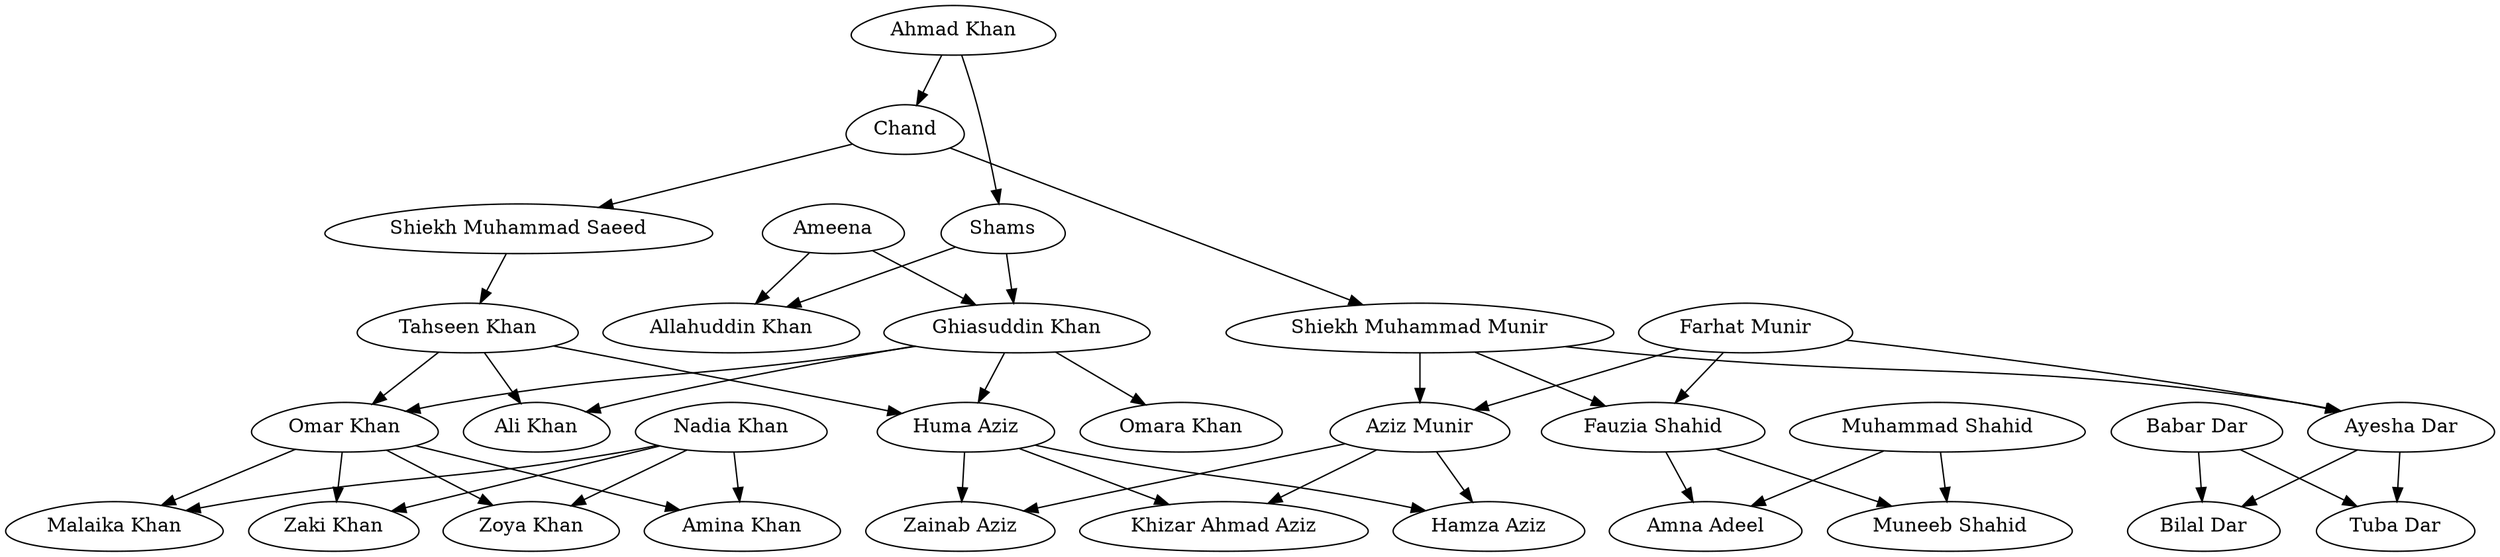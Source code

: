digraph "pet-shop" {
	node [shape=plaintext]
	node [shape=egg]
	"Hamza Aziz"
	node [shape=egg]
	"Aziz Munir"
	"Aziz Munir" -> "Hamza Aziz"
	"Aziz Munir" -> "Zainab Aziz"
	"Aziz Munir" -> "Khizar Ahmad Aziz"
	node [shape=egg]
	"Huma Aziz"
	"Huma Aziz" -> "Hamza Aziz"
	"Huma Aziz" -> "Zainab Aziz"
	"Huma Aziz" -> "Khizar Ahmad Aziz"
	node [shape=egg]
	"Zainab Aziz"
	node [shape=egg]
	"Khizar Ahmad Aziz"
	node [shape=egg]
	"Ghiasuddin Khan"
	"Ghiasuddin Khan" -> "Huma Aziz"
	"Ghiasuddin Khan" -> "Omar Khan"
	"Ghiasuddin Khan" -> "Ali Khan"
	"Ghiasuddin Khan" -> "Omara Khan"
	node [shape=egg]
	"Shiekh Muhammad Munir"
	"Shiekh Muhammad Munir" -> "Aziz Munir"
	"Shiekh Muhammad Munir" -> "Fauzia Shahid"
	"Shiekh Muhammad Munir" -> "Ayesha Dar"
	node [shape=egg]
	"Tahseen Khan"
	"Tahseen Khan" -> "Huma Aziz"
	"Tahseen Khan" -> "Omar Khan"
	"Tahseen Khan" -> "Ali Khan"
	node [shape=egg]
	"Omar Khan"
	"Omar Khan" -> "Zoya Khan"
	"Omar Khan" -> "Amina Khan"
	"Omar Khan" -> "Malaika Khan"
	"Omar Khan" -> "Zaki Khan"
	node [shape=egg]
	"Nadia Khan"
	"Nadia Khan" -> "Zoya Khan"
	"Nadia Khan" -> "Amina Khan"
	"Nadia Khan" -> "Malaika Khan"
	"Nadia Khan" -> "Zaki Khan"
	node [shape=egg]
	"Zoya Khan"
	node [shape=egg]
	"Amina Khan"
	node [shape=egg]
	"Malaika Khan"
	node [shape=egg]
	"Zaki Khan"
	node [shape=egg]
	"Ali Khan"
	node [shape=egg]
	"Omara Khan"
	node [shape=egg]
	"Shiekh Muhammad Saeed"
	"Shiekh Muhammad Saeed" -> "Tahseen Khan"
	node [shape=egg]
	Chand
	Chand -> "Shiekh Muhammad Munir"
	Chand -> "Shiekh Muhammad Saeed"
	node [shape=egg]
	Shams
	Shams -> "Ghiasuddin Khan"
	Shams -> "Allahuddin Khan"
	node [shape=egg]
	"Ahmad Khan"
	"Ahmad Khan" -> Shams
	"Ahmad Khan" -> Chand
	node [shape=egg]
	"Farhat Munir"
	"Farhat Munir" -> "Aziz Munir"
	"Farhat Munir" -> "Fauzia Shahid"
	"Farhat Munir" -> "Ayesha Dar"
	node [shape=egg]
	"Fauzia Shahid"
	"Fauzia Shahid" -> "Muneeb Shahid"
	"Fauzia Shahid" -> "Amna Adeel"
	node [shape=egg]
	"Ayesha Dar"
	"Ayesha Dar" -> "Bilal Dar"
	"Ayesha Dar" -> "Tuba Dar"
	node [shape=egg]
	"Babar Dar"
	"Babar Dar" -> "Bilal Dar"
	"Babar Dar" -> "Tuba Dar"
	node [shape=egg]
	"Bilal Dar"
	node [shape=egg]
	"Muhammad Shahid"
	"Muhammad Shahid" -> "Muneeb Shahid"
	"Muhammad Shahid" -> "Amna Adeel"
	node [shape=egg]
	"Muneeb Shahid"
	node [shape=egg]
	Ameena
	Ameena -> "Ghiasuddin Khan"
	Ameena -> "Allahuddin Khan"
	node [shape=egg]
	"Tuba Dar"
	node [shape=egg]
	"Amna Adeel"
	node [shape=egg]
	"Allahuddin Khan"
}
